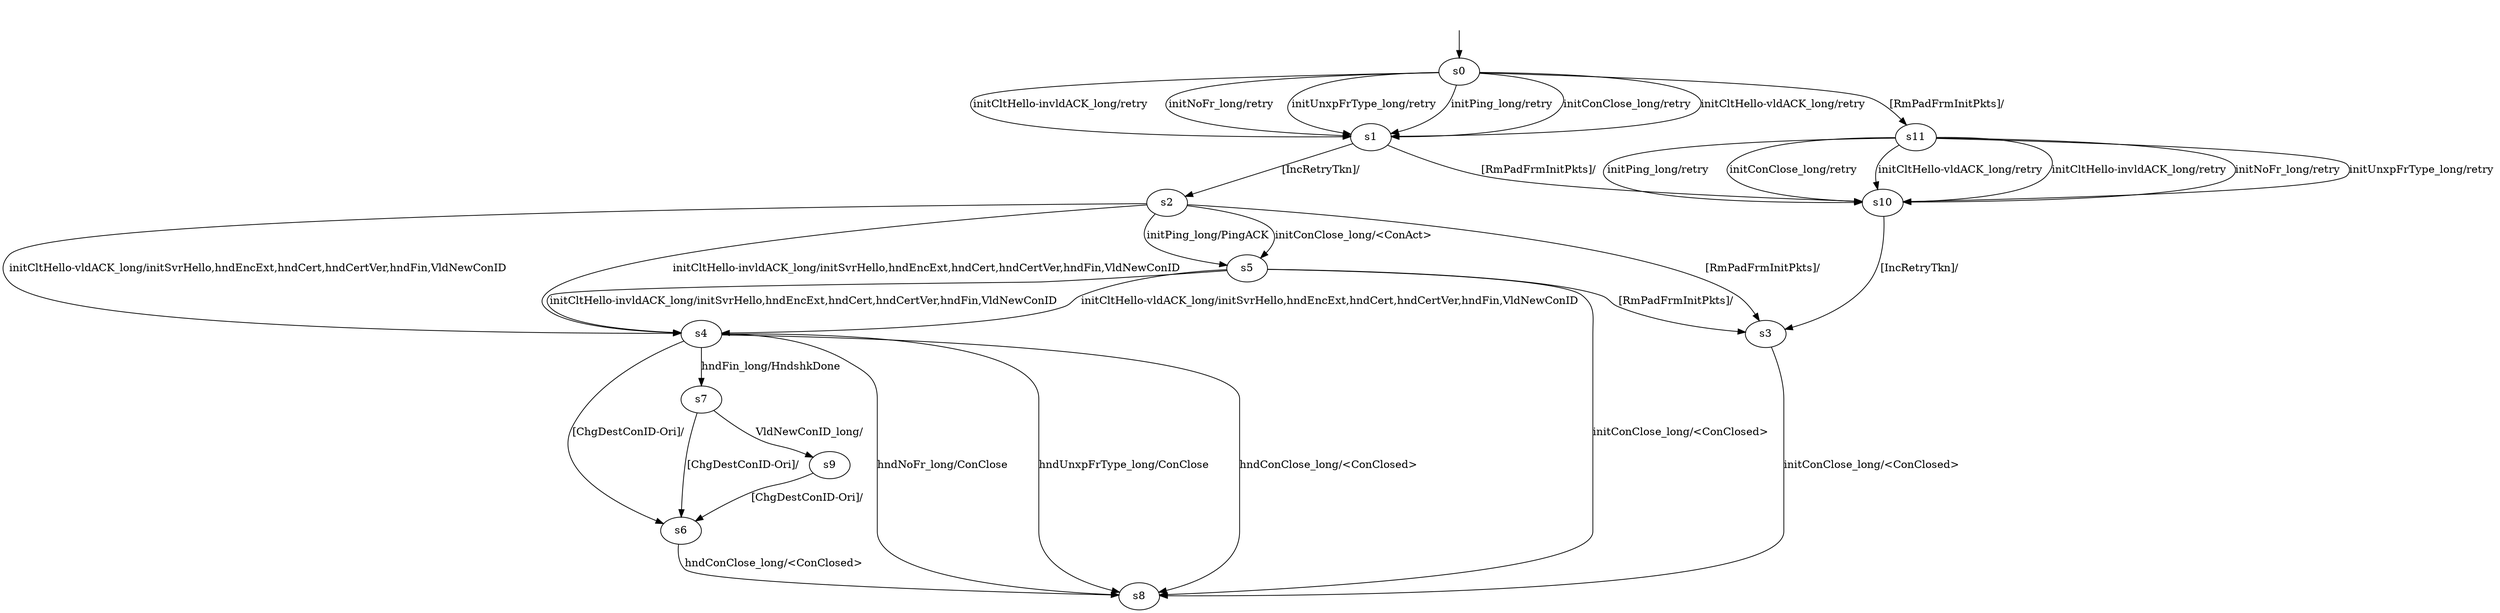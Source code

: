 digraph "../results/quiclyModels/quicly-BWR-lCS-0/learnedModel" {
s0 [label=s0];
s1 [label=s1];
s2 [label=s2];
s3 [label=s3];
s4 [label=s4];
s5 [label=s5];
s6 [label=s6];
s7 [label=s7];
s8 [label=s8];
s9 [label=s9];
s10 [label=s10];
s11 [label=s11];
s0 -> s1  [label="initPing_long/retry "];
s0 -> s1  [label="initConClose_long/retry "];
s0 -> s1  [label="initCltHello-vldACK_long/retry "];
s0 -> s1  [label="initCltHello-invldACK_long/retry "];
s0 -> s1  [label="initNoFr_long/retry "];
s0 -> s1  [label="initUnxpFrType_long/retry "];
s0 -> s11  [label="[RmPadFrmInitPkts]/ "];
s1 -> s2  [label="[IncRetryTkn]/ "];
s1 -> s10  [label="[RmPadFrmInitPkts]/ "];
s2 -> s5  [label="initPing_long/PingACK "];
s2 -> s5  [label="initConClose_long/<ConAct> "];
s2 -> s4  [label="initCltHello-vldACK_long/initSvrHello,hndEncExt,hndCert,hndCertVer,hndFin,VldNewConID "];
s2 -> s4  [label="initCltHello-invldACK_long/initSvrHello,hndEncExt,hndCert,hndCertVer,hndFin,VldNewConID "];
s2 -> s3  [label="[RmPadFrmInitPkts]/ "];
s3 -> s8  [label="initConClose_long/<ConClosed> "];
s4 -> s7  [label="hndFin_long/HndshkDone "];
s4 -> s8  [label="hndNoFr_long/ConClose "];
s4 -> s8  [label="hndUnxpFrType_long/ConClose "];
s4 -> s8  [label="hndConClose_long/<ConClosed> "];
s4 -> s6  [label="[ChgDestConID-Ori]/ "];
s5 -> s8  [label="initConClose_long/<ConClosed> "];
s5 -> s4  [label="initCltHello-vldACK_long/initSvrHello,hndEncExt,hndCert,hndCertVer,hndFin,VldNewConID "];
s5 -> s4  [label="initCltHello-invldACK_long/initSvrHello,hndEncExt,hndCert,hndCertVer,hndFin,VldNewConID "];
s5 -> s3  [label="[RmPadFrmInitPkts]/ "];
s6 -> s8  [label="hndConClose_long/<ConClosed> "];
s7 -> s9  [label="VldNewConID_long/ "];
s7 -> s6  [label="[ChgDestConID-Ori]/ "];
s9 -> s6  [label="[ChgDestConID-Ori]/ "];
s10 -> s3  [label="[IncRetryTkn]/ "];
s11 -> s10  [label="initPing_long/retry "];
s11 -> s10  [label="initConClose_long/retry "];
s11 -> s10  [label="initCltHello-vldACK_long/retry "];
s11 -> s10  [label="initCltHello-invldACK_long/retry "];
s11 -> s10  [label="initNoFr_long/retry "];
s11 -> s10  [label="initUnxpFrType_long/retry "];
__start0 [label="", shape=none];
__start0 -> s0  [label=""];
}
